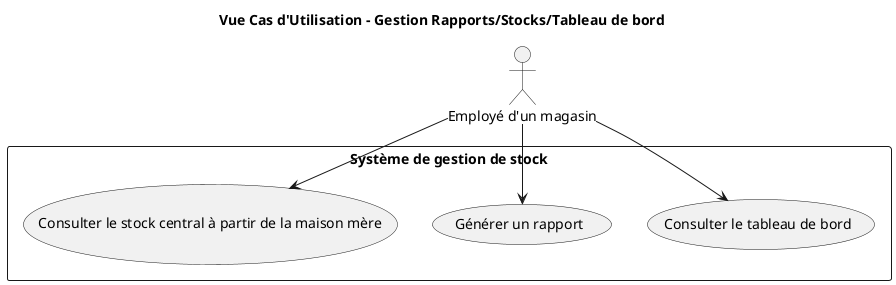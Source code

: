@startuml
title Vue Cas d'Utilisation – Gestion Rapports/Stocks/Tableau de bord

actor "Employé d'un magasin" as user

rectangle "Système de gestion de stock" {
  usecase "Consulter le tableau de bord" as UC1
  usecase "Générer un rapport" as UC2
  usecase "Consulter le stock central à partir de la maison mère" as UC3
}
user --> UC1
user --> UC2
user --> UC3


@enduml